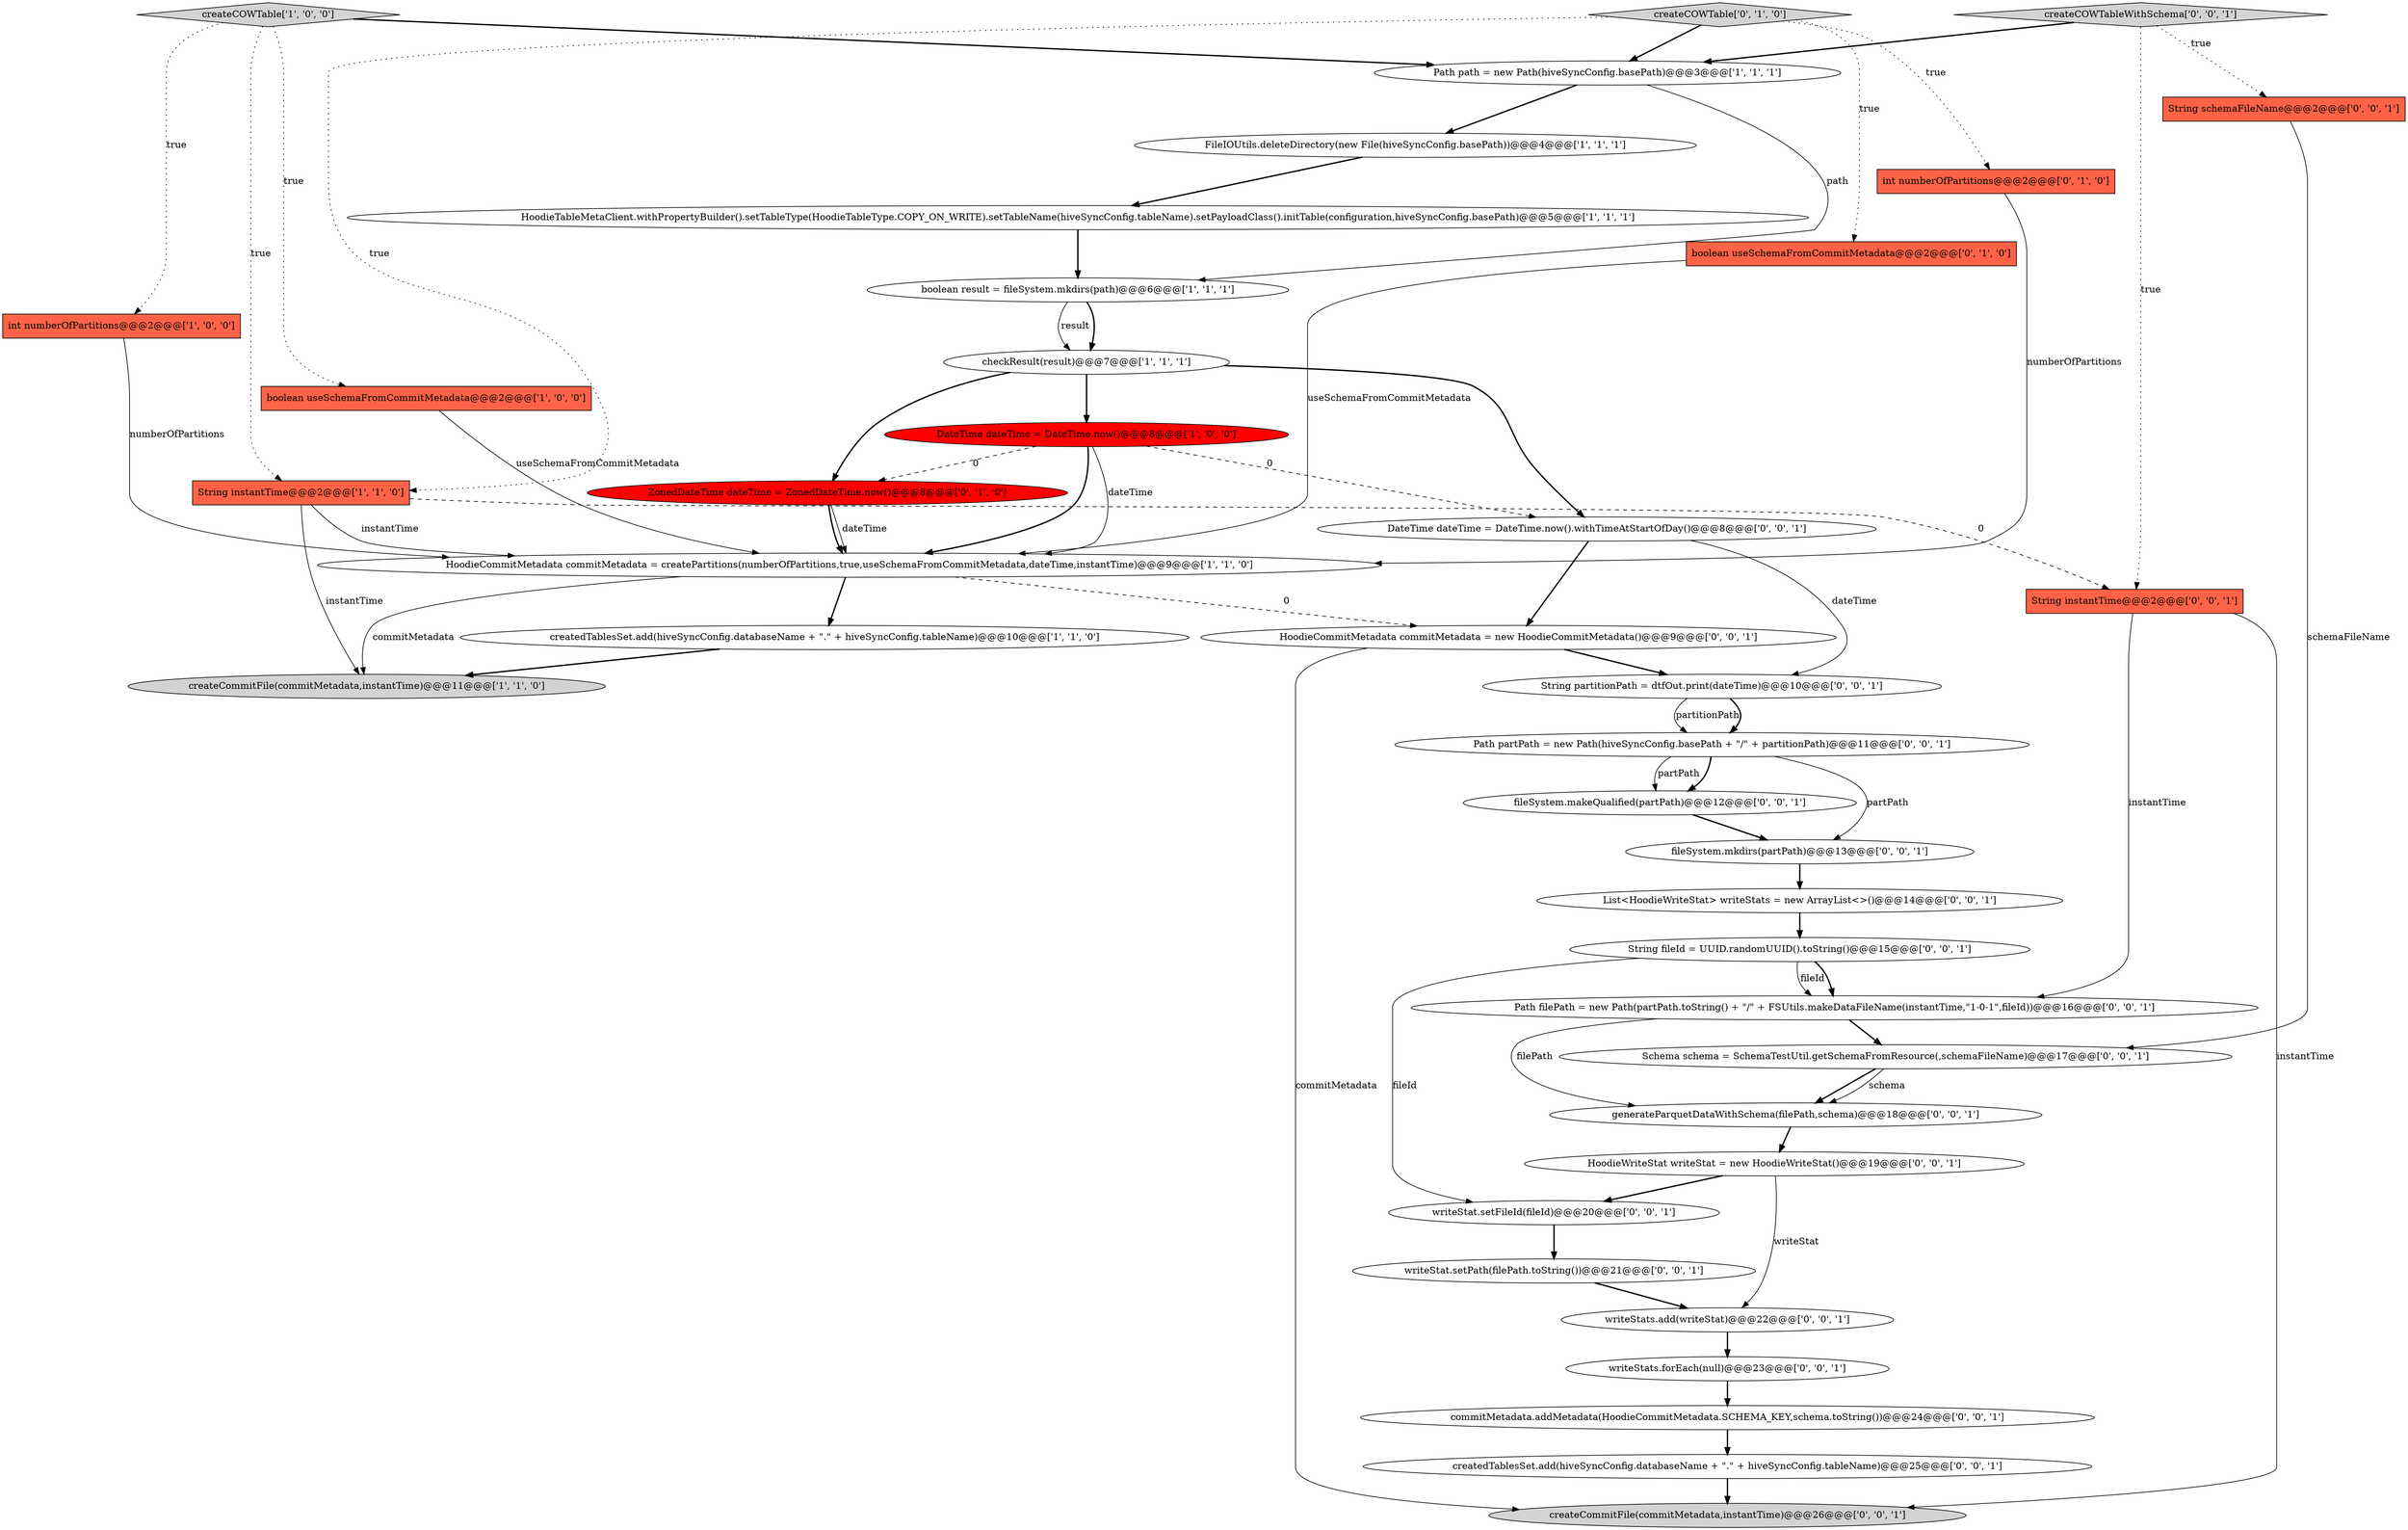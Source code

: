 digraph {
17 [style = filled, label = "String schemaFileName@@@2@@@['0', '0', '1']", fillcolor = tomato, shape = box image = "AAA0AAABBB3BBB"];
2 [style = filled, label = "Path path = new Path(hiveSyncConfig.basePath)@@@3@@@['1', '1', '1']", fillcolor = white, shape = ellipse image = "AAA0AAABBB1BBB"];
25 [style = filled, label = "Path partPath = new Path(hiveSyncConfig.basePath + \"/\" + partitionPath)@@@11@@@['0', '0', '1']", fillcolor = white, shape = ellipse image = "AAA0AAABBB3BBB"];
8 [style = filled, label = "createdTablesSet.add(hiveSyncConfig.databaseName + \".\" + hiveSyncConfig.tableName)@@@10@@@['1', '1', '0']", fillcolor = white, shape = ellipse image = "AAA0AAABBB1BBB"];
21 [style = filled, label = "fileSystem.mkdirs(partPath)@@@13@@@['0', '0', '1']", fillcolor = white, shape = ellipse image = "AAA0AAABBB3BBB"];
28 [style = filled, label = "createdTablesSet.add(hiveSyncConfig.databaseName + \".\" + hiveSyncConfig.tableName)@@@25@@@['0', '0', '1']", fillcolor = white, shape = ellipse image = "AAA0AAABBB3BBB"];
12 [style = filled, label = "String instantTime@@@2@@@['1', '1', '0']", fillcolor = tomato, shape = box image = "AAA0AAABBB1BBB"];
19 [style = filled, label = "DateTime dateTime = DateTime.now().withTimeAtStartOfDay()@@@8@@@['0', '0', '1']", fillcolor = white, shape = ellipse image = "AAA0AAABBB3BBB"];
29 [style = filled, label = "fileSystem.makeQualified(partPath)@@@12@@@['0', '0', '1']", fillcolor = white, shape = ellipse image = "AAA0AAABBB3BBB"];
26 [style = filled, label = "createCOWTableWithSchema['0', '0', '1']", fillcolor = lightgray, shape = diamond image = "AAA0AAABBB3BBB"];
36 [style = filled, label = "writeStats.add(writeStat)@@@22@@@['0', '0', '1']", fillcolor = white, shape = ellipse image = "AAA0AAABBB3BBB"];
14 [style = filled, label = "int numberOfPartitions@@@2@@@['0', '1', '0']", fillcolor = tomato, shape = box image = "AAA0AAABBB2BBB"];
31 [style = filled, label = "Path filePath = new Path(partPath.toString() + \"/\" + FSUtils.makeDataFileName(instantTime,\"1-0-1\",fileId))@@@16@@@['0', '0', '1']", fillcolor = white, shape = ellipse image = "AAA0AAABBB3BBB"];
9 [style = filled, label = "int numberOfPartitions@@@2@@@['1', '0', '0']", fillcolor = tomato, shape = box image = "AAA0AAABBB1BBB"];
15 [style = filled, label = "ZonedDateTime dateTime = ZonedDateTime.now()@@@8@@@['0', '1', '0']", fillcolor = red, shape = ellipse image = "AAA1AAABBB2BBB"];
34 [style = filled, label = "Schema schema = SchemaTestUtil.getSchemaFromResource(,schemaFileName)@@@17@@@['0', '0', '1']", fillcolor = white, shape = ellipse image = "AAA0AAABBB3BBB"];
11 [style = filled, label = "boolean result = fileSystem.mkdirs(path)@@@6@@@['1', '1', '1']", fillcolor = white, shape = ellipse image = "AAA0AAABBB1BBB"];
13 [style = filled, label = "boolean useSchemaFromCommitMetadata@@@2@@@['0', '1', '0']", fillcolor = tomato, shape = box image = "AAA0AAABBB2BBB"];
33 [style = filled, label = "createCommitFile(commitMetadata,instantTime)@@@26@@@['0', '0', '1']", fillcolor = lightgray, shape = ellipse image = "AAA0AAABBB3BBB"];
7 [style = filled, label = "createCOWTable['1', '0', '0']", fillcolor = lightgray, shape = diamond image = "AAA0AAABBB1BBB"];
6 [style = filled, label = "checkResult(result)@@@7@@@['1', '1', '1']", fillcolor = white, shape = ellipse image = "AAA0AAABBB1BBB"];
4 [style = filled, label = "HoodieTableMetaClient.withPropertyBuilder().setTableType(HoodieTableType.COPY_ON_WRITE).setTableName(hiveSyncConfig.tableName).setPayloadClass().initTable(configuration,hiveSyncConfig.basePath)@@@5@@@['1', '1', '1']", fillcolor = white, shape = ellipse image = "AAA0AAABBB1BBB"];
20 [style = filled, label = "writeStat.setFileId(fileId)@@@20@@@['0', '0', '1']", fillcolor = white, shape = ellipse image = "AAA0AAABBB3BBB"];
35 [style = filled, label = "String fileId = UUID.randomUUID().toString()@@@15@@@['0', '0', '1']", fillcolor = white, shape = ellipse image = "AAA0AAABBB3BBB"];
30 [style = filled, label = "String partitionPath = dtfOut.print(dateTime)@@@10@@@['0', '0', '1']", fillcolor = white, shape = ellipse image = "AAA0AAABBB3BBB"];
23 [style = filled, label = "writeStat.setPath(filePath.toString())@@@21@@@['0', '0', '1']", fillcolor = white, shape = ellipse image = "AAA0AAABBB3BBB"];
27 [style = filled, label = "List<HoodieWriteStat> writeStats = new ArrayList<>()@@@14@@@['0', '0', '1']", fillcolor = white, shape = ellipse image = "AAA0AAABBB3BBB"];
16 [style = filled, label = "createCOWTable['0', '1', '0']", fillcolor = lightgray, shape = diamond image = "AAA0AAABBB2BBB"];
3 [style = filled, label = "FileIOUtils.deleteDirectory(new File(hiveSyncConfig.basePath))@@@4@@@['1', '1', '1']", fillcolor = white, shape = ellipse image = "AAA0AAABBB1BBB"];
1 [style = filled, label = "HoodieCommitMetadata commitMetadata = createPartitions(numberOfPartitions,true,useSchemaFromCommitMetadata,dateTime,instantTime)@@@9@@@['1', '1', '0']", fillcolor = white, shape = ellipse image = "AAA0AAABBB1BBB"];
32 [style = filled, label = "commitMetadata.addMetadata(HoodieCommitMetadata.SCHEMA_KEY,schema.toString())@@@24@@@['0', '0', '1']", fillcolor = white, shape = ellipse image = "AAA0AAABBB3BBB"];
24 [style = filled, label = "generateParquetDataWithSchema(filePath,schema)@@@18@@@['0', '0', '1']", fillcolor = white, shape = ellipse image = "AAA0AAABBB3BBB"];
5 [style = filled, label = "boolean useSchemaFromCommitMetadata@@@2@@@['1', '0', '0']", fillcolor = tomato, shape = box image = "AAA0AAABBB1BBB"];
38 [style = filled, label = "writeStats.forEach(null)@@@23@@@['0', '0', '1']", fillcolor = white, shape = ellipse image = "AAA0AAABBB3BBB"];
0 [style = filled, label = "createCommitFile(commitMetadata,instantTime)@@@11@@@['1', '1', '0']", fillcolor = lightgray, shape = ellipse image = "AAA0AAABBB1BBB"];
37 [style = filled, label = "HoodieWriteStat writeStat = new HoodieWriteStat()@@@19@@@['0', '0', '1']", fillcolor = white, shape = ellipse image = "AAA0AAABBB3BBB"];
22 [style = filled, label = "String instantTime@@@2@@@['0', '0', '1']", fillcolor = tomato, shape = box image = "AAA0AAABBB3BBB"];
10 [style = filled, label = "DateTime dateTime = DateTime.now()@@@8@@@['1', '0', '0']", fillcolor = red, shape = ellipse image = "AAA1AAABBB1BBB"];
18 [style = filled, label = "HoodieCommitMetadata commitMetadata = new HoodieCommitMetadata()@@@9@@@['0', '0', '1']", fillcolor = white, shape = ellipse image = "AAA0AAABBB3BBB"];
14->1 [style = solid, label="numberOfPartitions"];
10->15 [style = dashed, label="0"];
1->0 [style = solid, label="commitMetadata"];
35->31 [style = solid, label="fileId"];
35->31 [style = bold, label=""];
12->1 [style = solid, label="instantTime"];
19->18 [style = bold, label=""];
16->12 [style = dotted, label="true"];
1->8 [style = bold, label=""];
16->13 [style = dotted, label="true"];
21->27 [style = bold, label=""];
10->19 [style = dashed, label="0"];
2->3 [style = bold, label=""];
11->6 [style = bold, label=""];
37->20 [style = bold, label=""];
31->24 [style = solid, label="filePath"];
30->25 [style = solid, label="partitionPath"];
18->30 [style = bold, label=""];
30->25 [style = bold, label=""];
1->18 [style = dashed, label="0"];
6->19 [style = bold, label=""];
25->29 [style = bold, label=""];
7->9 [style = dotted, label="true"];
16->2 [style = bold, label=""];
26->22 [style = dotted, label="true"];
22->33 [style = solid, label="instantTime"];
3->4 [style = bold, label=""];
19->30 [style = solid, label="dateTime"];
11->6 [style = solid, label="result"];
22->31 [style = solid, label="instantTime"];
6->15 [style = bold, label=""];
29->21 [style = bold, label=""];
27->35 [style = bold, label=""];
31->34 [style = bold, label=""];
38->32 [style = bold, label=""];
7->12 [style = dotted, label="true"];
7->5 [style = dotted, label="true"];
8->0 [style = bold, label=""];
26->2 [style = bold, label=""];
34->24 [style = bold, label=""];
37->36 [style = solid, label="writeStat"];
20->23 [style = bold, label=""];
28->33 [style = bold, label=""];
2->11 [style = solid, label="path"];
7->2 [style = bold, label=""];
26->17 [style = dotted, label="true"];
6->10 [style = bold, label=""];
35->20 [style = solid, label="fileId"];
9->1 [style = solid, label="numberOfPartitions"];
24->37 [style = bold, label=""];
16->14 [style = dotted, label="true"];
12->22 [style = dashed, label="0"];
25->29 [style = solid, label="partPath"];
23->36 [style = bold, label=""];
5->1 [style = solid, label="useSchemaFromCommitMetadata"];
10->1 [style = solid, label="dateTime"];
15->1 [style = solid, label="dateTime"];
17->34 [style = solid, label="schemaFileName"];
36->38 [style = bold, label=""];
25->21 [style = solid, label="partPath"];
4->11 [style = bold, label=""];
10->1 [style = bold, label=""];
12->0 [style = solid, label="instantTime"];
13->1 [style = solid, label="useSchemaFromCommitMetadata"];
18->33 [style = solid, label="commitMetadata"];
32->28 [style = bold, label=""];
34->24 [style = solid, label="schema"];
15->1 [style = bold, label=""];
}
